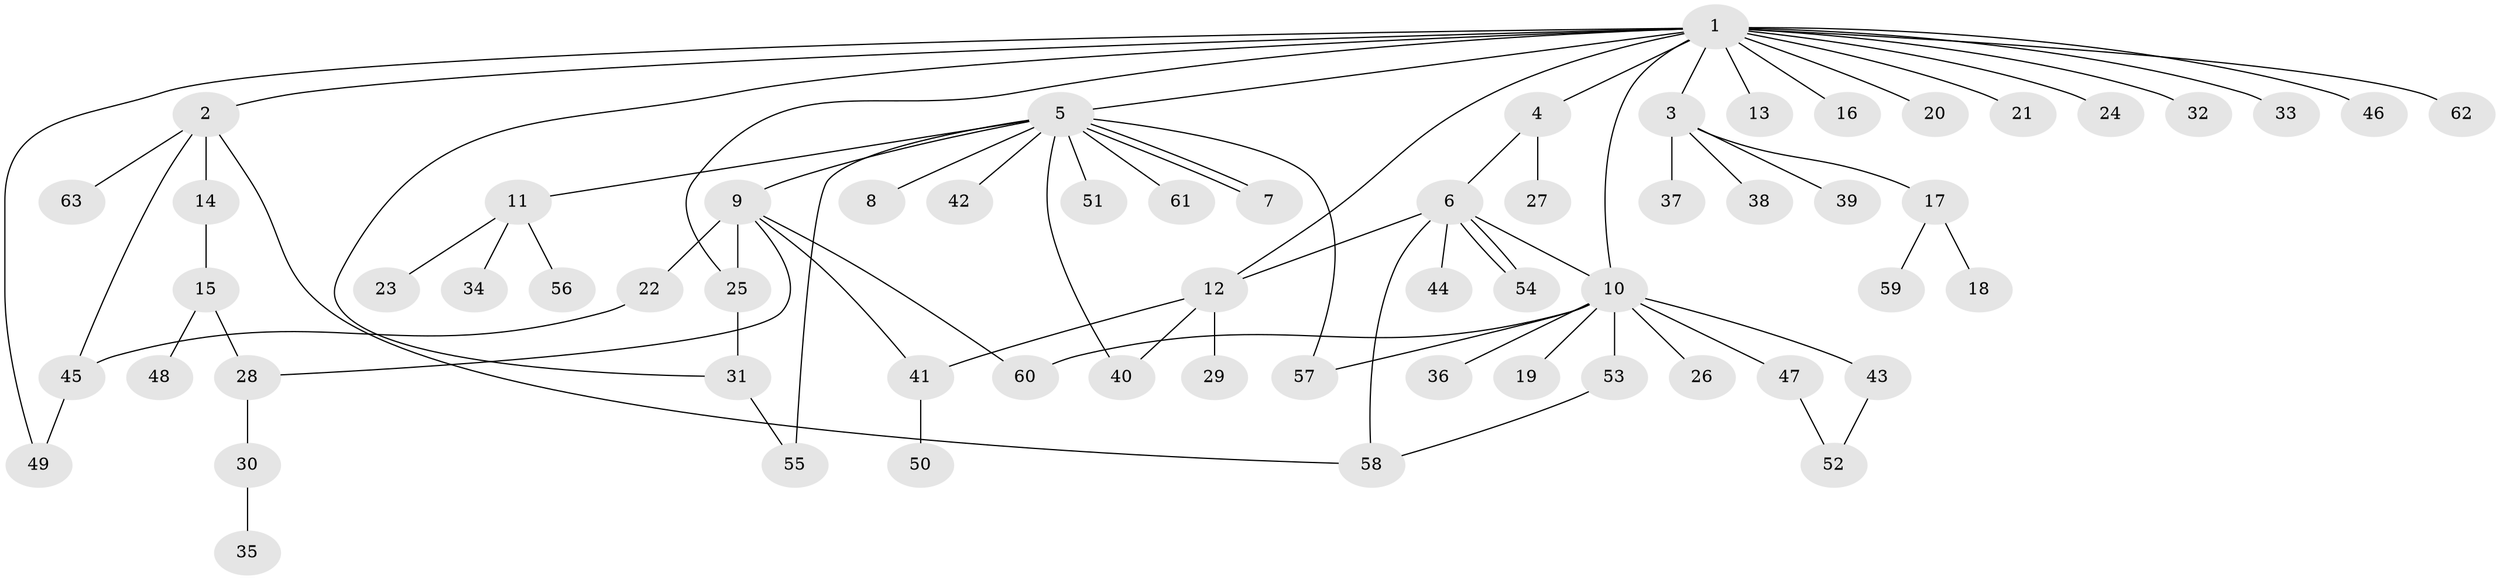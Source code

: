 // coarse degree distribution, {21: 0.02127659574468085, 4: 0.0425531914893617, 2: 0.19148936170212766, 11: 0.02127659574468085, 8: 0.02127659574468085, 1: 0.5319148936170213, 6: 0.02127659574468085, 9: 0.02127659574468085, 3: 0.1276595744680851}
// Generated by graph-tools (version 1.1) at 2025/41/03/06/25 10:41:46]
// undirected, 63 vertices, 79 edges
graph export_dot {
graph [start="1"]
  node [color=gray90,style=filled];
  1;
  2;
  3;
  4;
  5;
  6;
  7;
  8;
  9;
  10;
  11;
  12;
  13;
  14;
  15;
  16;
  17;
  18;
  19;
  20;
  21;
  22;
  23;
  24;
  25;
  26;
  27;
  28;
  29;
  30;
  31;
  32;
  33;
  34;
  35;
  36;
  37;
  38;
  39;
  40;
  41;
  42;
  43;
  44;
  45;
  46;
  47;
  48;
  49;
  50;
  51;
  52;
  53;
  54;
  55;
  56;
  57;
  58;
  59;
  60;
  61;
  62;
  63;
  1 -- 2;
  1 -- 3;
  1 -- 4;
  1 -- 5;
  1 -- 10;
  1 -- 12;
  1 -- 13;
  1 -- 16;
  1 -- 20;
  1 -- 21;
  1 -- 24;
  1 -- 25;
  1 -- 31;
  1 -- 32;
  1 -- 33;
  1 -- 46;
  1 -- 49;
  1 -- 62;
  2 -- 14;
  2 -- 45;
  2 -- 58;
  2 -- 63;
  3 -- 17;
  3 -- 37;
  3 -- 38;
  3 -- 39;
  4 -- 6;
  4 -- 27;
  5 -- 7;
  5 -- 7;
  5 -- 8;
  5 -- 9;
  5 -- 11;
  5 -- 40;
  5 -- 42;
  5 -- 51;
  5 -- 55;
  5 -- 57;
  5 -- 61;
  6 -- 10;
  6 -- 12;
  6 -- 44;
  6 -- 54;
  6 -- 54;
  6 -- 58;
  9 -- 22;
  9 -- 25;
  9 -- 28;
  9 -- 41;
  9 -- 60;
  10 -- 19;
  10 -- 26;
  10 -- 36;
  10 -- 43;
  10 -- 47;
  10 -- 53;
  10 -- 57;
  10 -- 60;
  11 -- 23;
  11 -- 34;
  11 -- 56;
  12 -- 29;
  12 -- 40;
  12 -- 41;
  14 -- 15;
  15 -- 28;
  15 -- 48;
  17 -- 18;
  17 -- 59;
  22 -- 45;
  25 -- 31;
  28 -- 30;
  30 -- 35;
  31 -- 55;
  41 -- 50;
  43 -- 52;
  45 -- 49;
  47 -- 52;
  53 -- 58;
}
